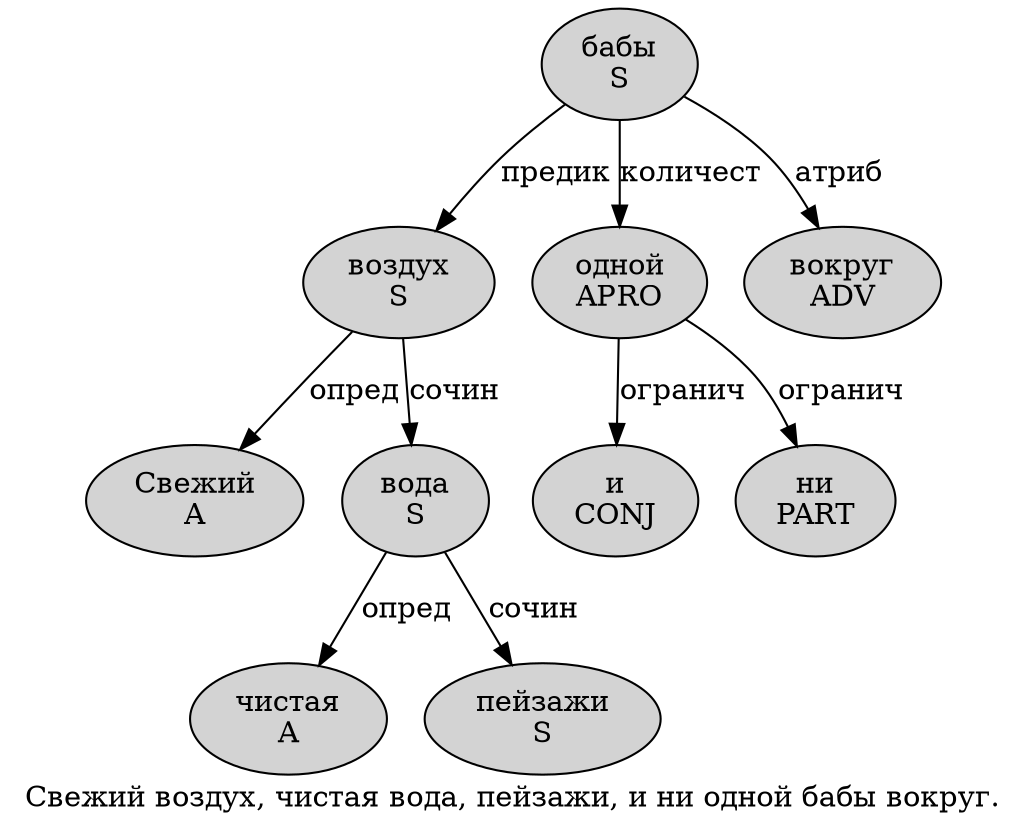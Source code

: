 digraph SENTENCE_3189 {
	graph [label="Свежий воздух, чистая вода, пейзажи, и ни одной бабы вокруг."]
	node [style=filled]
		0 [label="Свежий
A" color="" fillcolor=lightgray penwidth=1 shape=ellipse]
		1 [label="воздух
S" color="" fillcolor=lightgray penwidth=1 shape=ellipse]
		3 [label="чистая
A" color="" fillcolor=lightgray penwidth=1 shape=ellipse]
		4 [label="вода
S" color="" fillcolor=lightgray penwidth=1 shape=ellipse]
		6 [label="пейзажи
S" color="" fillcolor=lightgray penwidth=1 shape=ellipse]
		8 [label="и
CONJ" color="" fillcolor=lightgray penwidth=1 shape=ellipse]
		9 [label="ни
PART" color="" fillcolor=lightgray penwidth=1 shape=ellipse]
		10 [label="одной
APRO" color="" fillcolor=lightgray penwidth=1 shape=ellipse]
		11 [label="бабы
S" color="" fillcolor=lightgray penwidth=1 shape=ellipse]
		12 [label="вокруг
ADV" color="" fillcolor=lightgray penwidth=1 shape=ellipse]
			11 -> 1 [label="предик"]
			11 -> 10 [label="количест"]
			11 -> 12 [label="атриб"]
			4 -> 3 [label="опред"]
			4 -> 6 [label="сочин"]
			1 -> 0 [label="опред"]
			1 -> 4 [label="сочин"]
			10 -> 8 [label="огранич"]
			10 -> 9 [label="огранич"]
}